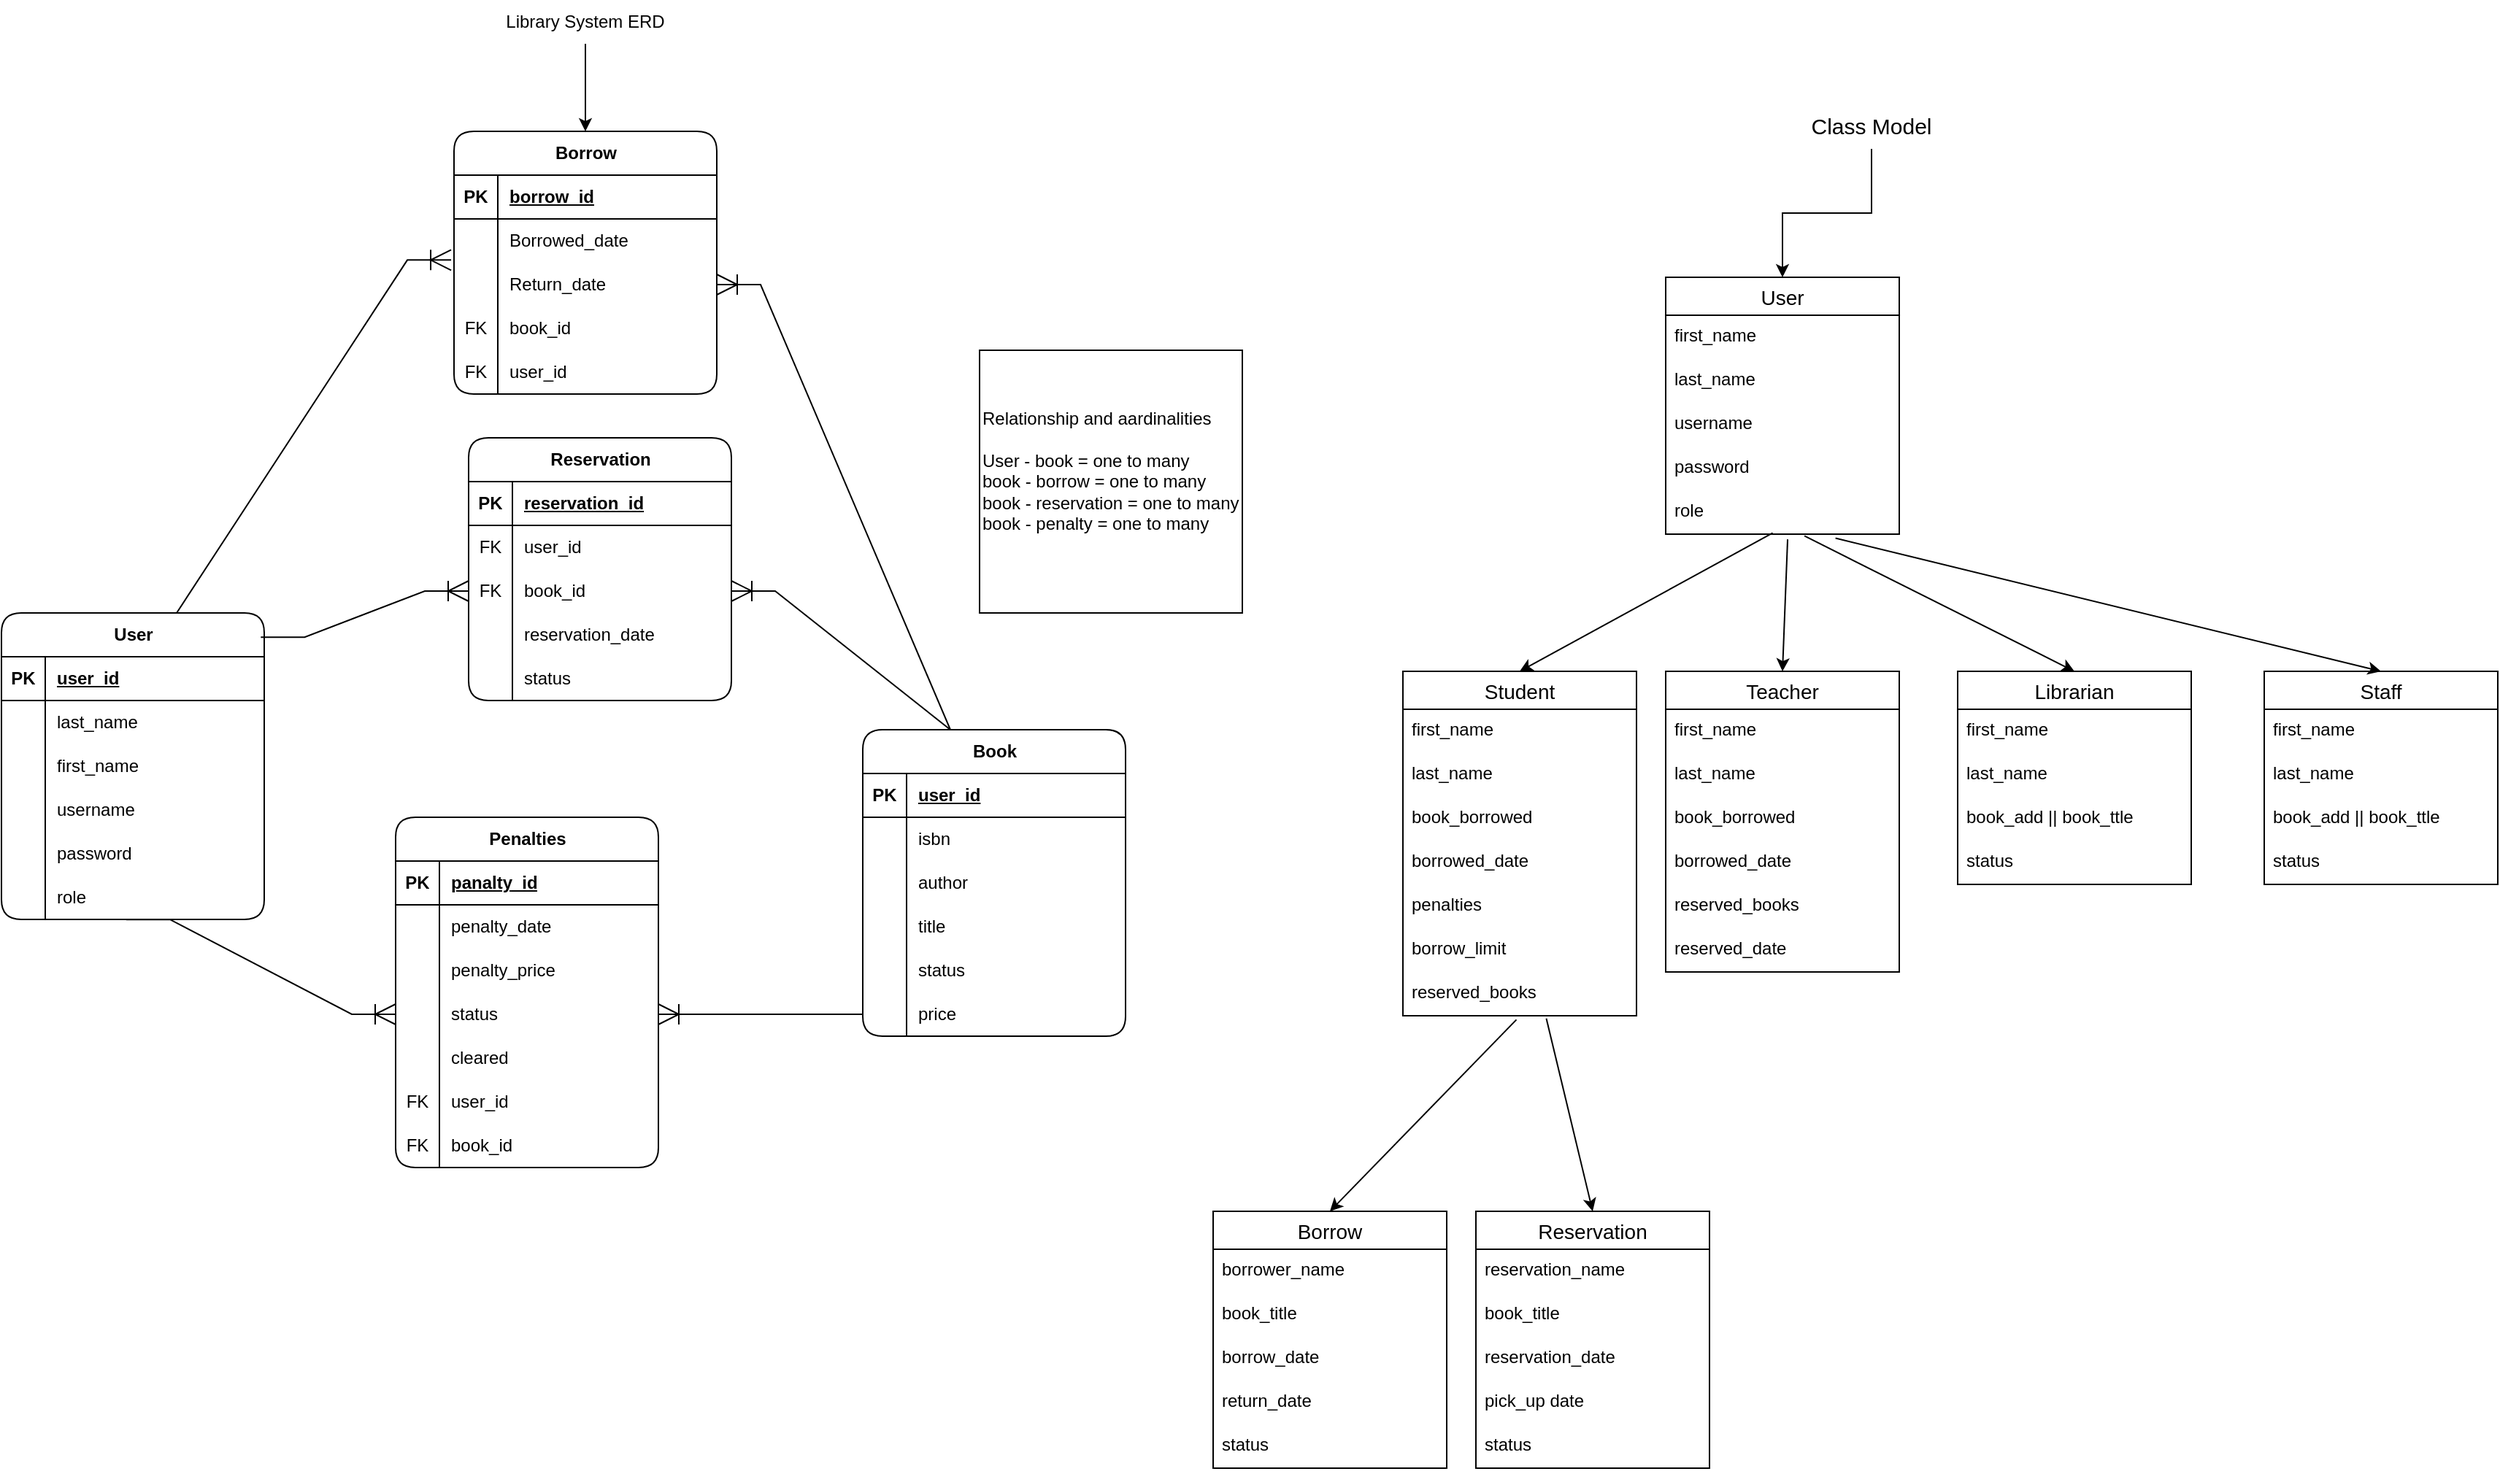 <mxfile version="28.2.5">
  <diagram name="Page-1" id="YEFJ8jXzsolJ7yThRMjk">
    <mxGraphModel dx="970" dy="1629" grid="1" gridSize="10" guides="1" tooltips="1" connect="1" arrows="1" fold="1" page="1" pageScale="1" pageWidth="850" pageHeight="1100" math="0" shadow="0">
      <root>
        <mxCell id="0" />
        <mxCell id="1" parent="0" />
        <mxCell id="268KTgfPmWUFx_RdZjHh-1" value="User" style="shape=table;startSize=30;container=1;collapsible=1;childLayout=tableLayout;fixedRows=1;rowLines=0;fontStyle=1;align=center;resizeLast=1;html=1;rounded=1;" parent="1" vertex="1">
          <mxGeometry x="90" y="80" width="180" height="210" as="geometry" />
        </mxCell>
        <mxCell id="268KTgfPmWUFx_RdZjHh-2" value="" style="shape=tableRow;horizontal=0;startSize=0;swimlaneHead=0;swimlaneBody=0;fillColor=none;collapsible=0;dropTarget=0;points=[[0,0.5],[1,0.5]];portConstraint=eastwest;top=0;left=0;right=0;bottom=1;" parent="268KTgfPmWUFx_RdZjHh-1" vertex="1">
          <mxGeometry y="30" width="180" height="30" as="geometry" />
        </mxCell>
        <mxCell id="268KTgfPmWUFx_RdZjHh-3" value="PK" style="shape=partialRectangle;connectable=0;fillColor=none;top=0;left=0;bottom=0;right=0;fontStyle=1;overflow=hidden;whiteSpace=wrap;html=1;" parent="268KTgfPmWUFx_RdZjHh-2" vertex="1">
          <mxGeometry width="30" height="30" as="geometry">
            <mxRectangle width="30" height="30" as="alternateBounds" />
          </mxGeometry>
        </mxCell>
        <mxCell id="268KTgfPmWUFx_RdZjHh-4" value="user_id" style="shape=partialRectangle;connectable=0;fillColor=none;top=0;left=0;bottom=0;right=0;align=left;spacingLeft=6;fontStyle=5;overflow=hidden;whiteSpace=wrap;html=1;" parent="268KTgfPmWUFx_RdZjHh-2" vertex="1">
          <mxGeometry x="30" width="150" height="30" as="geometry">
            <mxRectangle width="150" height="30" as="alternateBounds" />
          </mxGeometry>
        </mxCell>
        <mxCell id="268KTgfPmWUFx_RdZjHh-5" value="" style="shape=tableRow;horizontal=0;startSize=0;swimlaneHead=0;swimlaneBody=0;fillColor=none;collapsible=0;dropTarget=0;points=[[0,0.5],[1,0.5]];portConstraint=eastwest;top=0;left=0;right=0;bottom=0;" parent="268KTgfPmWUFx_RdZjHh-1" vertex="1">
          <mxGeometry y="60" width="180" height="30" as="geometry" />
        </mxCell>
        <mxCell id="268KTgfPmWUFx_RdZjHh-6" value="" style="shape=partialRectangle;connectable=0;fillColor=none;top=0;left=0;bottom=0;right=0;editable=1;overflow=hidden;whiteSpace=wrap;html=1;" parent="268KTgfPmWUFx_RdZjHh-5" vertex="1">
          <mxGeometry width="30" height="30" as="geometry">
            <mxRectangle width="30" height="30" as="alternateBounds" />
          </mxGeometry>
        </mxCell>
        <mxCell id="268KTgfPmWUFx_RdZjHh-7" value="last_name" style="shape=partialRectangle;connectable=0;fillColor=none;top=0;left=0;bottom=0;right=0;align=left;spacingLeft=6;overflow=hidden;whiteSpace=wrap;html=1;" parent="268KTgfPmWUFx_RdZjHh-5" vertex="1">
          <mxGeometry x="30" width="150" height="30" as="geometry">
            <mxRectangle width="150" height="30" as="alternateBounds" />
          </mxGeometry>
        </mxCell>
        <mxCell id="268KTgfPmWUFx_RdZjHh-8" value="" style="shape=tableRow;horizontal=0;startSize=0;swimlaneHead=0;swimlaneBody=0;fillColor=none;collapsible=0;dropTarget=0;points=[[0,0.5],[1,0.5]];portConstraint=eastwest;top=0;left=0;right=0;bottom=0;" parent="268KTgfPmWUFx_RdZjHh-1" vertex="1">
          <mxGeometry y="90" width="180" height="30" as="geometry" />
        </mxCell>
        <mxCell id="268KTgfPmWUFx_RdZjHh-9" value="" style="shape=partialRectangle;connectable=0;fillColor=none;top=0;left=0;bottom=0;right=0;editable=1;overflow=hidden;whiteSpace=wrap;html=1;" parent="268KTgfPmWUFx_RdZjHh-8" vertex="1">
          <mxGeometry width="30" height="30" as="geometry">
            <mxRectangle width="30" height="30" as="alternateBounds" />
          </mxGeometry>
        </mxCell>
        <mxCell id="268KTgfPmWUFx_RdZjHh-10" value="first_name" style="shape=partialRectangle;connectable=0;fillColor=none;top=0;left=0;bottom=0;right=0;align=left;spacingLeft=6;overflow=hidden;whiteSpace=wrap;html=1;" parent="268KTgfPmWUFx_RdZjHh-8" vertex="1">
          <mxGeometry x="30" width="150" height="30" as="geometry">
            <mxRectangle width="150" height="30" as="alternateBounds" />
          </mxGeometry>
        </mxCell>
        <mxCell id="268KTgfPmWUFx_RdZjHh-11" value="" style="shape=tableRow;horizontal=0;startSize=0;swimlaneHead=0;swimlaneBody=0;fillColor=none;collapsible=0;dropTarget=0;points=[[0,0.5],[1,0.5]];portConstraint=eastwest;top=0;left=0;right=0;bottom=0;" parent="268KTgfPmWUFx_RdZjHh-1" vertex="1">
          <mxGeometry y="120" width="180" height="30" as="geometry" />
        </mxCell>
        <mxCell id="268KTgfPmWUFx_RdZjHh-12" value="" style="shape=partialRectangle;connectable=0;fillColor=none;top=0;left=0;bottom=0;right=0;editable=1;overflow=hidden;whiteSpace=wrap;html=1;" parent="268KTgfPmWUFx_RdZjHh-11" vertex="1">
          <mxGeometry width="30" height="30" as="geometry">
            <mxRectangle width="30" height="30" as="alternateBounds" />
          </mxGeometry>
        </mxCell>
        <mxCell id="268KTgfPmWUFx_RdZjHh-13" value="username" style="shape=partialRectangle;connectable=0;fillColor=none;top=0;left=0;bottom=0;right=0;align=left;spacingLeft=6;overflow=hidden;whiteSpace=wrap;html=1;" parent="268KTgfPmWUFx_RdZjHh-11" vertex="1">
          <mxGeometry x="30" width="150" height="30" as="geometry">
            <mxRectangle width="150" height="30" as="alternateBounds" />
          </mxGeometry>
        </mxCell>
        <mxCell id="268KTgfPmWUFx_RdZjHh-14" style="shape=tableRow;horizontal=0;startSize=0;swimlaneHead=0;swimlaneBody=0;fillColor=none;collapsible=0;dropTarget=0;points=[[0,0.5],[1,0.5]];portConstraint=eastwest;top=0;left=0;right=0;bottom=0;" parent="268KTgfPmWUFx_RdZjHh-1" vertex="1">
          <mxGeometry y="150" width="180" height="30" as="geometry" />
        </mxCell>
        <mxCell id="268KTgfPmWUFx_RdZjHh-15" style="shape=partialRectangle;connectable=0;fillColor=none;top=0;left=0;bottom=0;right=0;editable=1;overflow=hidden;whiteSpace=wrap;html=1;" parent="268KTgfPmWUFx_RdZjHh-14" vertex="1">
          <mxGeometry width="30" height="30" as="geometry">
            <mxRectangle width="30" height="30" as="alternateBounds" />
          </mxGeometry>
        </mxCell>
        <mxCell id="268KTgfPmWUFx_RdZjHh-16" value="password" style="shape=partialRectangle;connectable=0;fillColor=none;top=0;left=0;bottom=0;right=0;align=left;spacingLeft=6;overflow=hidden;whiteSpace=wrap;html=1;" parent="268KTgfPmWUFx_RdZjHh-14" vertex="1">
          <mxGeometry x="30" width="150" height="30" as="geometry">
            <mxRectangle width="150" height="30" as="alternateBounds" />
          </mxGeometry>
        </mxCell>
        <mxCell id="268KTgfPmWUFx_RdZjHh-17" style="shape=tableRow;horizontal=0;startSize=0;swimlaneHead=0;swimlaneBody=0;fillColor=none;collapsible=0;dropTarget=0;points=[[0,0.5],[1,0.5]];portConstraint=eastwest;top=0;left=0;right=0;bottom=0;" parent="268KTgfPmWUFx_RdZjHh-1" vertex="1">
          <mxGeometry y="180" width="180" height="30" as="geometry" />
        </mxCell>
        <mxCell id="268KTgfPmWUFx_RdZjHh-18" style="shape=partialRectangle;connectable=0;fillColor=none;top=0;left=0;bottom=0;right=0;editable=1;overflow=hidden;whiteSpace=wrap;html=1;" parent="268KTgfPmWUFx_RdZjHh-17" vertex="1">
          <mxGeometry width="30" height="30" as="geometry">
            <mxRectangle width="30" height="30" as="alternateBounds" />
          </mxGeometry>
        </mxCell>
        <mxCell id="268KTgfPmWUFx_RdZjHh-19" value="role" style="shape=partialRectangle;connectable=0;fillColor=none;top=0;left=0;bottom=0;right=0;align=left;spacingLeft=6;overflow=hidden;whiteSpace=wrap;html=1;" parent="268KTgfPmWUFx_RdZjHh-17" vertex="1">
          <mxGeometry x="30" width="150" height="30" as="geometry">
            <mxRectangle width="150" height="30" as="alternateBounds" />
          </mxGeometry>
        </mxCell>
        <mxCell id="268KTgfPmWUFx_RdZjHh-20" value="Book" style="shape=table;startSize=30;container=1;collapsible=1;childLayout=tableLayout;fixedRows=1;rowLines=0;fontStyle=1;align=center;resizeLast=1;html=1;rounded=1;" parent="1" vertex="1">
          <mxGeometry x="680" y="160" width="180" height="210" as="geometry" />
        </mxCell>
        <mxCell id="268KTgfPmWUFx_RdZjHh-21" value="" style="shape=tableRow;horizontal=0;startSize=0;swimlaneHead=0;swimlaneBody=0;fillColor=none;collapsible=0;dropTarget=0;points=[[0,0.5],[1,0.5]];portConstraint=eastwest;top=0;left=0;right=0;bottom=1;" parent="268KTgfPmWUFx_RdZjHh-20" vertex="1">
          <mxGeometry y="30" width="180" height="30" as="geometry" />
        </mxCell>
        <mxCell id="268KTgfPmWUFx_RdZjHh-22" value="PK" style="shape=partialRectangle;connectable=0;fillColor=none;top=0;left=0;bottom=0;right=0;fontStyle=1;overflow=hidden;whiteSpace=wrap;html=1;" parent="268KTgfPmWUFx_RdZjHh-21" vertex="1">
          <mxGeometry width="30" height="30" as="geometry">
            <mxRectangle width="30" height="30" as="alternateBounds" />
          </mxGeometry>
        </mxCell>
        <mxCell id="268KTgfPmWUFx_RdZjHh-23" value="user_id" style="shape=partialRectangle;connectable=0;fillColor=none;top=0;left=0;bottom=0;right=0;align=left;spacingLeft=6;fontStyle=5;overflow=hidden;whiteSpace=wrap;html=1;" parent="268KTgfPmWUFx_RdZjHh-21" vertex="1">
          <mxGeometry x="30" width="150" height="30" as="geometry">
            <mxRectangle width="150" height="30" as="alternateBounds" />
          </mxGeometry>
        </mxCell>
        <mxCell id="268KTgfPmWUFx_RdZjHh-24" value="" style="shape=tableRow;horizontal=0;startSize=0;swimlaneHead=0;swimlaneBody=0;fillColor=none;collapsible=0;dropTarget=0;points=[[0,0.5],[1,0.5]];portConstraint=eastwest;top=0;left=0;right=0;bottom=0;" parent="268KTgfPmWUFx_RdZjHh-20" vertex="1">
          <mxGeometry y="60" width="180" height="30" as="geometry" />
        </mxCell>
        <mxCell id="268KTgfPmWUFx_RdZjHh-25" value="" style="shape=partialRectangle;connectable=0;fillColor=none;top=0;left=0;bottom=0;right=0;editable=1;overflow=hidden;whiteSpace=wrap;html=1;" parent="268KTgfPmWUFx_RdZjHh-24" vertex="1">
          <mxGeometry width="30" height="30" as="geometry">
            <mxRectangle width="30" height="30" as="alternateBounds" />
          </mxGeometry>
        </mxCell>
        <mxCell id="268KTgfPmWUFx_RdZjHh-26" value="isbn" style="shape=partialRectangle;connectable=0;fillColor=none;top=0;left=0;bottom=0;right=0;align=left;spacingLeft=6;overflow=hidden;whiteSpace=wrap;html=1;" parent="268KTgfPmWUFx_RdZjHh-24" vertex="1">
          <mxGeometry x="30" width="150" height="30" as="geometry">
            <mxRectangle width="150" height="30" as="alternateBounds" />
          </mxGeometry>
        </mxCell>
        <mxCell id="268KTgfPmWUFx_RdZjHh-27" value="" style="shape=tableRow;horizontal=0;startSize=0;swimlaneHead=0;swimlaneBody=0;fillColor=none;collapsible=0;dropTarget=0;points=[[0,0.5],[1,0.5]];portConstraint=eastwest;top=0;left=0;right=0;bottom=0;" parent="268KTgfPmWUFx_RdZjHh-20" vertex="1">
          <mxGeometry y="90" width="180" height="30" as="geometry" />
        </mxCell>
        <mxCell id="268KTgfPmWUFx_RdZjHh-28" value="" style="shape=partialRectangle;connectable=0;fillColor=none;top=0;left=0;bottom=0;right=0;editable=1;overflow=hidden;whiteSpace=wrap;html=1;" parent="268KTgfPmWUFx_RdZjHh-27" vertex="1">
          <mxGeometry width="30" height="30" as="geometry">
            <mxRectangle width="30" height="30" as="alternateBounds" />
          </mxGeometry>
        </mxCell>
        <mxCell id="268KTgfPmWUFx_RdZjHh-29" value="author" style="shape=partialRectangle;connectable=0;fillColor=none;top=0;left=0;bottom=0;right=0;align=left;spacingLeft=6;overflow=hidden;whiteSpace=wrap;html=1;" parent="268KTgfPmWUFx_RdZjHh-27" vertex="1">
          <mxGeometry x="30" width="150" height="30" as="geometry">
            <mxRectangle width="150" height="30" as="alternateBounds" />
          </mxGeometry>
        </mxCell>
        <mxCell id="268KTgfPmWUFx_RdZjHh-30" value="" style="shape=tableRow;horizontal=0;startSize=0;swimlaneHead=0;swimlaneBody=0;fillColor=none;collapsible=0;dropTarget=0;points=[[0,0.5],[1,0.5]];portConstraint=eastwest;top=0;left=0;right=0;bottom=0;" parent="268KTgfPmWUFx_RdZjHh-20" vertex="1">
          <mxGeometry y="120" width="180" height="30" as="geometry" />
        </mxCell>
        <mxCell id="268KTgfPmWUFx_RdZjHh-31" value="" style="shape=partialRectangle;connectable=0;fillColor=none;top=0;left=0;bottom=0;right=0;editable=1;overflow=hidden;whiteSpace=wrap;html=1;" parent="268KTgfPmWUFx_RdZjHh-30" vertex="1">
          <mxGeometry width="30" height="30" as="geometry">
            <mxRectangle width="30" height="30" as="alternateBounds" />
          </mxGeometry>
        </mxCell>
        <mxCell id="268KTgfPmWUFx_RdZjHh-32" value="title" style="shape=partialRectangle;connectable=0;fillColor=none;top=0;left=0;bottom=0;right=0;align=left;spacingLeft=6;overflow=hidden;whiteSpace=wrap;html=1;" parent="268KTgfPmWUFx_RdZjHh-30" vertex="1">
          <mxGeometry x="30" width="150" height="30" as="geometry">
            <mxRectangle width="150" height="30" as="alternateBounds" />
          </mxGeometry>
        </mxCell>
        <mxCell id="268KTgfPmWUFx_RdZjHh-33" style="shape=tableRow;horizontal=0;startSize=0;swimlaneHead=0;swimlaneBody=0;fillColor=none;collapsible=0;dropTarget=0;points=[[0,0.5],[1,0.5]];portConstraint=eastwest;top=0;left=0;right=0;bottom=0;" parent="268KTgfPmWUFx_RdZjHh-20" vertex="1">
          <mxGeometry y="150" width="180" height="30" as="geometry" />
        </mxCell>
        <mxCell id="268KTgfPmWUFx_RdZjHh-34" style="shape=partialRectangle;connectable=0;fillColor=none;top=0;left=0;bottom=0;right=0;editable=1;overflow=hidden;whiteSpace=wrap;html=1;" parent="268KTgfPmWUFx_RdZjHh-33" vertex="1">
          <mxGeometry width="30" height="30" as="geometry">
            <mxRectangle width="30" height="30" as="alternateBounds" />
          </mxGeometry>
        </mxCell>
        <mxCell id="268KTgfPmWUFx_RdZjHh-35" value="status" style="shape=partialRectangle;connectable=0;fillColor=none;top=0;left=0;bottom=0;right=0;align=left;spacingLeft=6;overflow=hidden;whiteSpace=wrap;html=1;" parent="268KTgfPmWUFx_RdZjHh-33" vertex="1">
          <mxGeometry x="30" width="150" height="30" as="geometry">
            <mxRectangle width="150" height="30" as="alternateBounds" />
          </mxGeometry>
        </mxCell>
        <mxCell id="268KTgfPmWUFx_RdZjHh-36" style="shape=tableRow;horizontal=0;startSize=0;swimlaneHead=0;swimlaneBody=0;fillColor=none;collapsible=0;dropTarget=0;points=[[0,0.5],[1,0.5]];portConstraint=eastwest;top=0;left=0;right=0;bottom=0;" parent="268KTgfPmWUFx_RdZjHh-20" vertex="1">
          <mxGeometry y="180" width="180" height="30" as="geometry" />
        </mxCell>
        <mxCell id="268KTgfPmWUFx_RdZjHh-37" style="shape=partialRectangle;connectable=0;fillColor=none;top=0;left=0;bottom=0;right=0;editable=1;overflow=hidden;whiteSpace=wrap;html=1;" parent="268KTgfPmWUFx_RdZjHh-36" vertex="1">
          <mxGeometry width="30" height="30" as="geometry">
            <mxRectangle width="30" height="30" as="alternateBounds" />
          </mxGeometry>
        </mxCell>
        <mxCell id="268KTgfPmWUFx_RdZjHh-38" value="price" style="shape=partialRectangle;connectable=0;fillColor=none;top=0;left=0;bottom=0;right=0;align=left;spacingLeft=6;overflow=hidden;whiteSpace=wrap;html=1;" parent="268KTgfPmWUFx_RdZjHh-36" vertex="1">
          <mxGeometry x="30" width="150" height="30" as="geometry">
            <mxRectangle width="150" height="30" as="alternateBounds" />
          </mxGeometry>
        </mxCell>
        <mxCell id="crr3wmo3wSMpuPmv0KFF-1" value="Borrow" style="shape=table;startSize=30;container=1;collapsible=1;childLayout=tableLayout;fixedRows=1;rowLines=0;fontStyle=1;align=center;resizeLast=1;html=1;rounded=1;" parent="1" vertex="1">
          <mxGeometry x="400" y="-250" width="180" height="180" as="geometry" />
        </mxCell>
        <mxCell id="crr3wmo3wSMpuPmv0KFF-2" value="" style="shape=tableRow;horizontal=0;startSize=0;swimlaneHead=0;swimlaneBody=0;fillColor=none;collapsible=0;dropTarget=0;points=[[0,0.5],[1,0.5]];portConstraint=eastwest;top=0;left=0;right=0;bottom=1;" parent="crr3wmo3wSMpuPmv0KFF-1" vertex="1">
          <mxGeometry y="30" width="180" height="30" as="geometry" />
        </mxCell>
        <mxCell id="crr3wmo3wSMpuPmv0KFF-3" value="PK" style="shape=partialRectangle;connectable=0;fillColor=none;top=0;left=0;bottom=0;right=0;fontStyle=1;overflow=hidden;whiteSpace=wrap;html=1;" parent="crr3wmo3wSMpuPmv0KFF-2" vertex="1">
          <mxGeometry width="30" height="30" as="geometry">
            <mxRectangle width="30" height="30" as="alternateBounds" />
          </mxGeometry>
        </mxCell>
        <mxCell id="crr3wmo3wSMpuPmv0KFF-4" value="borrow_id" style="shape=partialRectangle;connectable=0;fillColor=none;top=0;left=0;bottom=0;right=0;align=left;spacingLeft=6;fontStyle=5;overflow=hidden;whiteSpace=wrap;html=1;" parent="crr3wmo3wSMpuPmv0KFF-2" vertex="1">
          <mxGeometry x="30" width="150" height="30" as="geometry">
            <mxRectangle width="150" height="30" as="alternateBounds" />
          </mxGeometry>
        </mxCell>
        <mxCell id="crr3wmo3wSMpuPmv0KFF-40" style="shape=tableRow;horizontal=0;startSize=0;swimlaneHead=0;swimlaneBody=0;fillColor=none;collapsible=0;dropTarget=0;points=[[0,0.5],[1,0.5]];portConstraint=eastwest;top=0;left=0;right=0;bottom=0;" parent="crr3wmo3wSMpuPmv0KFF-1" vertex="1">
          <mxGeometry y="60" width="180" height="30" as="geometry" />
        </mxCell>
        <mxCell id="crr3wmo3wSMpuPmv0KFF-41" style="shape=partialRectangle;connectable=0;fillColor=none;top=0;left=0;bottom=0;right=0;editable=1;overflow=hidden;whiteSpace=wrap;html=1;" parent="crr3wmo3wSMpuPmv0KFF-40" vertex="1">
          <mxGeometry width="30" height="30" as="geometry">
            <mxRectangle width="30" height="30" as="alternateBounds" />
          </mxGeometry>
        </mxCell>
        <mxCell id="crr3wmo3wSMpuPmv0KFF-42" value="Borrowed_date" style="shape=partialRectangle;connectable=0;fillColor=none;top=0;left=0;bottom=0;right=0;align=left;spacingLeft=6;overflow=hidden;whiteSpace=wrap;html=1;" parent="crr3wmo3wSMpuPmv0KFF-40" vertex="1">
          <mxGeometry x="30" width="150" height="30" as="geometry">
            <mxRectangle width="150" height="30" as="alternateBounds" />
          </mxGeometry>
        </mxCell>
        <mxCell id="crr3wmo3wSMpuPmv0KFF-43" style="shape=tableRow;horizontal=0;startSize=0;swimlaneHead=0;swimlaneBody=0;fillColor=none;collapsible=0;dropTarget=0;points=[[0,0.5],[1,0.5]];portConstraint=eastwest;top=0;left=0;right=0;bottom=0;" parent="crr3wmo3wSMpuPmv0KFF-1" vertex="1">
          <mxGeometry y="90" width="180" height="30" as="geometry" />
        </mxCell>
        <mxCell id="crr3wmo3wSMpuPmv0KFF-44" style="shape=partialRectangle;connectable=0;fillColor=none;top=0;left=0;bottom=0;right=0;editable=1;overflow=hidden;whiteSpace=wrap;html=1;" parent="crr3wmo3wSMpuPmv0KFF-43" vertex="1">
          <mxGeometry width="30" height="30" as="geometry">
            <mxRectangle width="30" height="30" as="alternateBounds" />
          </mxGeometry>
        </mxCell>
        <mxCell id="crr3wmo3wSMpuPmv0KFF-45" value="Return_date" style="shape=partialRectangle;connectable=0;fillColor=none;top=0;left=0;bottom=0;right=0;align=left;spacingLeft=6;overflow=hidden;whiteSpace=wrap;html=1;" parent="crr3wmo3wSMpuPmv0KFF-43" vertex="1">
          <mxGeometry x="30" width="150" height="30" as="geometry">
            <mxRectangle width="150" height="30" as="alternateBounds" />
          </mxGeometry>
        </mxCell>
        <mxCell id="crr3wmo3wSMpuPmv0KFF-46" style="shape=tableRow;horizontal=0;startSize=0;swimlaneHead=0;swimlaneBody=0;fillColor=none;collapsible=0;dropTarget=0;points=[[0,0.5],[1,0.5]];portConstraint=eastwest;top=0;left=0;right=0;bottom=0;" parent="crr3wmo3wSMpuPmv0KFF-1" vertex="1">
          <mxGeometry y="120" width="180" height="30" as="geometry" />
        </mxCell>
        <mxCell id="crr3wmo3wSMpuPmv0KFF-47" value="FK" style="shape=partialRectangle;connectable=0;fillColor=none;top=0;left=0;bottom=0;right=0;editable=1;overflow=hidden;whiteSpace=wrap;html=1;" parent="crr3wmo3wSMpuPmv0KFF-46" vertex="1">
          <mxGeometry width="30" height="30" as="geometry">
            <mxRectangle width="30" height="30" as="alternateBounds" />
          </mxGeometry>
        </mxCell>
        <mxCell id="crr3wmo3wSMpuPmv0KFF-48" value="book_id" style="shape=partialRectangle;connectable=0;fillColor=none;top=0;left=0;bottom=0;right=0;align=left;spacingLeft=6;overflow=hidden;whiteSpace=wrap;html=1;" parent="crr3wmo3wSMpuPmv0KFF-46" vertex="1">
          <mxGeometry x="30" width="150" height="30" as="geometry">
            <mxRectangle width="150" height="30" as="alternateBounds" />
          </mxGeometry>
        </mxCell>
        <mxCell id="crr3wmo3wSMpuPmv0KFF-49" style="shape=tableRow;horizontal=0;startSize=0;swimlaneHead=0;swimlaneBody=0;fillColor=none;collapsible=0;dropTarget=0;points=[[0,0.5],[1,0.5]];portConstraint=eastwest;top=0;left=0;right=0;bottom=0;" parent="crr3wmo3wSMpuPmv0KFF-1" vertex="1">
          <mxGeometry y="150" width="180" height="30" as="geometry" />
        </mxCell>
        <mxCell id="crr3wmo3wSMpuPmv0KFF-50" value="FK" style="shape=partialRectangle;connectable=0;fillColor=none;top=0;left=0;bottom=0;right=0;editable=1;overflow=hidden;whiteSpace=wrap;html=1;" parent="crr3wmo3wSMpuPmv0KFF-49" vertex="1">
          <mxGeometry width="30" height="30" as="geometry">
            <mxRectangle width="30" height="30" as="alternateBounds" />
          </mxGeometry>
        </mxCell>
        <mxCell id="crr3wmo3wSMpuPmv0KFF-51" value="user_id" style="shape=partialRectangle;connectable=0;fillColor=none;top=0;left=0;bottom=0;right=0;align=left;spacingLeft=6;overflow=hidden;whiteSpace=wrap;html=1;" parent="crr3wmo3wSMpuPmv0KFF-49" vertex="1">
          <mxGeometry x="30" width="150" height="30" as="geometry">
            <mxRectangle width="150" height="30" as="alternateBounds" />
          </mxGeometry>
        </mxCell>
        <mxCell id="crr3wmo3wSMpuPmv0KFF-14" value="Reservation" style="shape=table;startSize=30;container=1;collapsible=1;childLayout=tableLayout;fixedRows=1;rowLines=0;fontStyle=1;align=center;resizeLast=1;html=1;rounded=1;shadow=0;swimlaneLine=1;" parent="1" vertex="1">
          <mxGeometry x="410" y="-40" width="180" height="180" as="geometry" />
        </mxCell>
        <mxCell id="crr3wmo3wSMpuPmv0KFF-15" value="" style="shape=tableRow;horizontal=0;startSize=0;swimlaneHead=0;swimlaneBody=0;fillColor=none;collapsible=0;dropTarget=0;points=[[0,0.5],[1,0.5]];portConstraint=eastwest;top=0;left=0;right=0;bottom=1;" parent="crr3wmo3wSMpuPmv0KFF-14" vertex="1">
          <mxGeometry y="30" width="180" height="30" as="geometry" />
        </mxCell>
        <mxCell id="crr3wmo3wSMpuPmv0KFF-16" value="PK" style="shape=partialRectangle;connectable=0;fillColor=none;top=0;left=0;bottom=0;right=0;fontStyle=1;overflow=hidden;whiteSpace=wrap;html=1;" parent="crr3wmo3wSMpuPmv0KFF-15" vertex="1">
          <mxGeometry width="30" height="30" as="geometry">
            <mxRectangle width="30" height="30" as="alternateBounds" />
          </mxGeometry>
        </mxCell>
        <mxCell id="crr3wmo3wSMpuPmv0KFF-17" value="reservation_id" style="shape=partialRectangle;connectable=0;fillColor=none;top=0;left=0;bottom=0;right=0;align=left;spacingLeft=6;fontStyle=5;overflow=hidden;whiteSpace=wrap;html=1;" parent="crr3wmo3wSMpuPmv0KFF-15" vertex="1">
          <mxGeometry x="30" width="150" height="30" as="geometry">
            <mxRectangle width="150" height="30" as="alternateBounds" />
          </mxGeometry>
        </mxCell>
        <mxCell id="crr3wmo3wSMpuPmv0KFF-18" value="" style="shape=tableRow;horizontal=0;startSize=0;swimlaneHead=0;swimlaneBody=0;fillColor=none;collapsible=0;dropTarget=0;points=[[0,0.5],[1,0.5]];portConstraint=eastwest;top=0;left=0;right=0;bottom=0;" parent="crr3wmo3wSMpuPmv0KFF-14" vertex="1">
          <mxGeometry y="60" width="180" height="30" as="geometry" />
        </mxCell>
        <mxCell id="crr3wmo3wSMpuPmv0KFF-19" value="FK" style="shape=partialRectangle;connectable=0;fillColor=none;top=0;left=0;bottom=0;right=0;editable=1;overflow=hidden;whiteSpace=wrap;html=1;" parent="crr3wmo3wSMpuPmv0KFF-18" vertex="1">
          <mxGeometry width="30" height="30" as="geometry">
            <mxRectangle width="30" height="30" as="alternateBounds" />
          </mxGeometry>
        </mxCell>
        <mxCell id="crr3wmo3wSMpuPmv0KFF-20" value="user_id" style="shape=partialRectangle;connectable=0;fillColor=none;top=0;left=0;bottom=0;right=0;align=left;spacingLeft=6;overflow=hidden;whiteSpace=wrap;html=1;" parent="crr3wmo3wSMpuPmv0KFF-18" vertex="1">
          <mxGeometry x="30" width="150" height="30" as="geometry">
            <mxRectangle width="150" height="30" as="alternateBounds" />
          </mxGeometry>
        </mxCell>
        <mxCell id="crr3wmo3wSMpuPmv0KFF-21" value="" style="shape=tableRow;horizontal=0;startSize=0;swimlaneHead=0;swimlaneBody=0;fillColor=none;collapsible=0;dropTarget=0;points=[[0,0.5],[1,0.5]];portConstraint=eastwest;top=0;left=0;right=0;bottom=0;" parent="crr3wmo3wSMpuPmv0KFF-14" vertex="1">
          <mxGeometry y="90" width="180" height="30" as="geometry" />
        </mxCell>
        <mxCell id="crr3wmo3wSMpuPmv0KFF-22" value="FK" style="shape=partialRectangle;connectable=0;fillColor=none;top=0;left=0;bottom=0;right=0;editable=1;overflow=hidden;whiteSpace=wrap;html=1;" parent="crr3wmo3wSMpuPmv0KFF-21" vertex="1">
          <mxGeometry width="30" height="30" as="geometry">
            <mxRectangle width="30" height="30" as="alternateBounds" />
          </mxGeometry>
        </mxCell>
        <mxCell id="crr3wmo3wSMpuPmv0KFF-23" value="book_id" style="shape=partialRectangle;connectable=0;fillColor=none;top=0;left=0;bottom=0;right=0;align=left;spacingLeft=6;overflow=hidden;whiteSpace=wrap;html=1;" parent="crr3wmo3wSMpuPmv0KFF-21" vertex="1">
          <mxGeometry x="30" width="150" height="30" as="geometry">
            <mxRectangle width="150" height="30" as="alternateBounds" />
          </mxGeometry>
        </mxCell>
        <mxCell id="crr3wmo3wSMpuPmv0KFF-24" value="" style="shape=tableRow;horizontal=0;startSize=0;swimlaneHead=0;swimlaneBody=0;fillColor=none;collapsible=0;dropTarget=0;points=[[0,0.5],[1,0.5]];portConstraint=eastwest;top=0;left=0;right=0;bottom=0;" parent="crr3wmo3wSMpuPmv0KFF-14" vertex="1">
          <mxGeometry y="120" width="180" height="30" as="geometry" />
        </mxCell>
        <mxCell id="crr3wmo3wSMpuPmv0KFF-25" value="" style="shape=partialRectangle;connectable=0;fillColor=none;top=0;left=0;bottom=0;right=0;editable=1;overflow=hidden;whiteSpace=wrap;html=1;" parent="crr3wmo3wSMpuPmv0KFF-24" vertex="1">
          <mxGeometry width="30" height="30" as="geometry">
            <mxRectangle width="30" height="30" as="alternateBounds" />
          </mxGeometry>
        </mxCell>
        <mxCell id="crr3wmo3wSMpuPmv0KFF-26" value="reservation_date" style="shape=partialRectangle;connectable=0;fillColor=none;top=0;left=0;bottom=0;right=0;align=left;spacingLeft=6;overflow=hidden;whiteSpace=wrap;html=1;" parent="crr3wmo3wSMpuPmv0KFF-24" vertex="1">
          <mxGeometry x="30" width="150" height="30" as="geometry">
            <mxRectangle width="150" height="30" as="alternateBounds" />
          </mxGeometry>
        </mxCell>
        <mxCell id="crr3wmo3wSMpuPmv0KFF-54" style="shape=tableRow;horizontal=0;startSize=0;swimlaneHead=0;swimlaneBody=0;fillColor=none;collapsible=0;dropTarget=0;points=[[0,0.5],[1,0.5]];portConstraint=eastwest;top=0;left=0;right=0;bottom=0;" parent="crr3wmo3wSMpuPmv0KFF-14" vertex="1">
          <mxGeometry y="150" width="180" height="30" as="geometry" />
        </mxCell>
        <mxCell id="crr3wmo3wSMpuPmv0KFF-55" style="shape=partialRectangle;connectable=0;fillColor=none;top=0;left=0;bottom=0;right=0;editable=1;overflow=hidden;whiteSpace=wrap;html=1;" parent="crr3wmo3wSMpuPmv0KFF-54" vertex="1">
          <mxGeometry width="30" height="30" as="geometry">
            <mxRectangle width="30" height="30" as="alternateBounds" />
          </mxGeometry>
        </mxCell>
        <mxCell id="crr3wmo3wSMpuPmv0KFF-56" value="status" style="shape=partialRectangle;connectable=0;fillColor=none;top=0;left=0;bottom=0;right=0;align=left;spacingLeft=6;overflow=hidden;whiteSpace=wrap;html=1;" parent="crr3wmo3wSMpuPmv0KFF-54" vertex="1">
          <mxGeometry x="30" width="150" height="30" as="geometry">
            <mxRectangle width="150" height="30" as="alternateBounds" />
          </mxGeometry>
        </mxCell>
        <mxCell id="crr3wmo3wSMpuPmv0KFF-27" value="Penalties" style="shape=table;startSize=30;container=1;collapsible=1;childLayout=tableLayout;fixedRows=1;rowLines=0;fontStyle=1;align=center;resizeLast=1;html=1;rounded=1;" parent="1" vertex="1">
          <mxGeometry x="360" y="220" width="180" height="240" as="geometry" />
        </mxCell>
        <mxCell id="crr3wmo3wSMpuPmv0KFF-28" value="" style="shape=tableRow;horizontal=0;startSize=0;swimlaneHead=0;swimlaneBody=0;fillColor=none;collapsible=0;dropTarget=0;points=[[0,0.5],[1,0.5]];portConstraint=eastwest;top=0;left=0;right=0;bottom=1;" parent="crr3wmo3wSMpuPmv0KFF-27" vertex="1">
          <mxGeometry y="30" width="180" height="30" as="geometry" />
        </mxCell>
        <mxCell id="crr3wmo3wSMpuPmv0KFF-29" value="PK" style="shape=partialRectangle;connectable=0;fillColor=none;top=0;left=0;bottom=0;right=0;fontStyle=1;overflow=hidden;whiteSpace=wrap;html=1;" parent="crr3wmo3wSMpuPmv0KFF-28" vertex="1">
          <mxGeometry width="30" height="30" as="geometry">
            <mxRectangle width="30" height="30" as="alternateBounds" />
          </mxGeometry>
        </mxCell>
        <mxCell id="crr3wmo3wSMpuPmv0KFF-30" value="panalty_id" style="shape=partialRectangle;connectable=0;fillColor=none;top=0;left=0;bottom=0;right=0;align=left;spacingLeft=6;fontStyle=5;overflow=hidden;whiteSpace=wrap;html=1;" parent="crr3wmo3wSMpuPmv0KFF-28" vertex="1">
          <mxGeometry x="30" width="150" height="30" as="geometry">
            <mxRectangle width="150" height="30" as="alternateBounds" />
          </mxGeometry>
        </mxCell>
        <mxCell id="crr3wmo3wSMpuPmv0KFF-31" value="" style="shape=tableRow;horizontal=0;startSize=0;swimlaneHead=0;swimlaneBody=0;fillColor=none;collapsible=0;dropTarget=0;points=[[0,0.5],[1,0.5]];portConstraint=eastwest;top=0;left=0;right=0;bottom=0;" parent="crr3wmo3wSMpuPmv0KFF-27" vertex="1">
          <mxGeometry y="60" width="180" height="30" as="geometry" />
        </mxCell>
        <mxCell id="crr3wmo3wSMpuPmv0KFF-32" value="" style="shape=partialRectangle;connectable=0;fillColor=none;top=0;left=0;bottom=0;right=0;editable=1;overflow=hidden;whiteSpace=wrap;html=1;" parent="crr3wmo3wSMpuPmv0KFF-31" vertex="1">
          <mxGeometry width="30" height="30" as="geometry">
            <mxRectangle width="30" height="30" as="alternateBounds" />
          </mxGeometry>
        </mxCell>
        <mxCell id="crr3wmo3wSMpuPmv0KFF-33" value="penalty_date" style="shape=partialRectangle;connectable=0;fillColor=none;top=0;left=0;bottom=0;right=0;align=left;spacingLeft=6;overflow=hidden;whiteSpace=wrap;html=1;" parent="crr3wmo3wSMpuPmv0KFF-31" vertex="1">
          <mxGeometry x="30" width="150" height="30" as="geometry">
            <mxRectangle width="150" height="30" as="alternateBounds" />
          </mxGeometry>
        </mxCell>
        <mxCell id="crr3wmo3wSMpuPmv0KFF-34" value="" style="shape=tableRow;horizontal=0;startSize=0;swimlaneHead=0;swimlaneBody=0;fillColor=none;collapsible=0;dropTarget=0;points=[[0,0.5],[1,0.5]];portConstraint=eastwest;top=0;left=0;right=0;bottom=0;" parent="crr3wmo3wSMpuPmv0KFF-27" vertex="1">
          <mxGeometry y="90" width="180" height="30" as="geometry" />
        </mxCell>
        <mxCell id="crr3wmo3wSMpuPmv0KFF-35" value="" style="shape=partialRectangle;connectable=0;fillColor=none;top=0;left=0;bottom=0;right=0;editable=1;overflow=hidden;whiteSpace=wrap;html=1;" parent="crr3wmo3wSMpuPmv0KFF-34" vertex="1">
          <mxGeometry width="30" height="30" as="geometry">
            <mxRectangle width="30" height="30" as="alternateBounds" />
          </mxGeometry>
        </mxCell>
        <mxCell id="crr3wmo3wSMpuPmv0KFF-36" value="penalty_price" style="shape=partialRectangle;connectable=0;fillColor=none;top=0;left=0;bottom=0;right=0;align=left;spacingLeft=6;overflow=hidden;whiteSpace=wrap;html=1;" parent="crr3wmo3wSMpuPmv0KFF-34" vertex="1">
          <mxGeometry x="30" width="150" height="30" as="geometry">
            <mxRectangle width="150" height="30" as="alternateBounds" />
          </mxGeometry>
        </mxCell>
        <mxCell id="crr3wmo3wSMpuPmv0KFF-37" value="" style="shape=tableRow;horizontal=0;startSize=0;swimlaneHead=0;swimlaneBody=0;fillColor=none;collapsible=0;dropTarget=0;points=[[0,0.5],[1,0.5]];portConstraint=eastwest;top=0;left=0;right=0;bottom=0;" parent="crr3wmo3wSMpuPmv0KFF-27" vertex="1">
          <mxGeometry y="120" width="180" height="30" as="geometry" />
        </mxCell>
        <mxCell id="crr3wmo3wSMpuPmv0KFF-38" value="" style="shape=partialRectangle;connectable=0;fillColor=none;top=0;left=0;bottom=0;right=0;editable=1;overflow=hidden;whiteSpace=wrap;html=1;" parent="crr3wmo3wSMpuPmv0KFF-37" vertex="1">
          <mxGeometry width="30" height="30" as="geometry">
            <mxRectangle width="30" height="30" as="alternateBounds" />
          </mxGeometry>
        </mxCell>
        <mxCell id="crr3wmo3wSMpuPmv0KFF-39" value="status" style="shape=partialRectangle;connectable=0;fillColor=none;top=0;left=0;bottom=0;right=0;align=left;spacingLeft=6;overflow=hidden;whiteSpace=wrap;html=1;" parent="crr3wmo3wSMpuPmv0KFF-37" vertex="1">
          <mxGeometry x="30" width="150" height="30" as="geometry">
            <mxRectangle width="150" height="30" as="alternateBounds" />
          </mxGeometry>
        </mxCell>
        <mxCell id="crr3wmo3wSMpuPmv0KFF-57" style="shape=tableRow;horizontal=0;startSize=0;swimlaneHead=0;swimlaneBody=0;fillColor=none;collapsible=0;dropTarget=0;points=[[0,0.5],[1,0.5]];portConstraint=eastwest;top=0;left=0;right=0;bottom=0;" parent="crr3wmo3wSMpuPmv0KFF-27" vertex="1">
          <mxGeometry y="150" width="180" height="30" as="geometry" />
        </mxCell>
        <mxCell id="crr3wmo3wSMpuPmv0KFF-58" style="shape=partialRectangle;connectable=0;fillColor=none;top=0;left=0;bottom=0;right=0;editable=1;overflow=hidden;whiteSpace=wrap;html=1;" parent="crr3wmo3wSMpuPmv0KFF-57" vertex="1">
          <mxGeometry width="30" height="30" as="geometry">
            <mxRectangle width="30" height="30" as="alternateBounds" />
          </mxGeometry>
        </mxCell>
        <mxCell id="crr3wmo3wSMpuPmv0KFF-59" value="cleared" style="shape=partialRectangle;connectable=0;fillColor=none;top=0;left=0;bottom=0;right=0;align=left;spacingLeft=6;overflow=hidden;whiteSpace=wrap;html=1;" parent="crr3wmo3wSMpuPmv0KFF-57" vertex="1">
          <mxGeometry x="30" width="150" height="30" as="geometry">
            <mxRectangle width="150" height="30" as="alternateBounds" />
          </mxGeometry>
        </mxCell>
        <mxCell id="crr3wmo3wSMpuPmv0KFF-60" style="shape=tableRow;horizontal=0;startSize=0;swimlaneHead=0;swimlaneBody=0;fillColor=none;collapsible=0;dropTarget=0;points=[[0,0.5],[1,0.5]];portConstraint=eastwest;top=0;left=0;right=0;bottom=0;" parent="crr3wmo3wSMpuPmv0KFF-27" vertex="1">
          <mxGeometry y="180" width="180" height="30" as="geometry" />
        </mxCell>
        <mxCell id="crr3wmo3wSMpuPmv0KFF-61" value="FK" style="shape=partialRectangle;connectable=0;fillColor=none;top=0;left=0;bottom=0;right=0;editable=1;overflow=hidden;whiteSpace=wrap;html=1;" parent="crr3wmo3wSMpuPmv0KFF-60" vertex="1">
          <mxGeometry width="30" height="30" as="geometry">
            <mxRectangle width="30" height="30" as="alternateBounds" />
          </mxGeometry>
        </mxCell>
        <mxCell id="crr3wmo3wSMpuPmv0KFF-62" value="user_id" style="shape=partialRectangle;connectable=0;fillColor=none;top=0;left=0;bottom=0;right=0;align=left;spacingLeft=6;overflow=hidden;whiteSpace=wrap;html=1;" parent="crr3wmo3wSMpuPmv0KFF-60" vertex="1">
          <mxGeometry x="30" width="150" height="30" as="geometry">
            <mxRectangle width="150" height="30" as="alternateBounds" />
          </mxGeometry>
        </mxCell>
        <mxCell id="crr3wmo3wSMpuPmv0KFF-63" style="shape=tableRow;horizontal=0;startSize=0;swimlaneHead=0;swimlaneBody=0;fillColor=none;collapsible=0;dropTarget=0;points=[[0,0.5],[1,0.5]];portConstraint=eastwest;top=0;left=0;right=0;bottom=0;" parent="crr3wmo3wSMpuPmv0KFF-27" vertex="1">
          <mxGeometry y="210" width="180" height="30" as="geometry" />
        </mxCell>
        <mxCell id="crr3wmo3wSMpuPmv0KFF-64" value="FK" style="shape=partialRectangle;connectable=0;fillColor=none;top=0;left=0;bottom=0;right=0;editable=1;overflow=hidden;whiteSpace=wrap;html=1;" parent="crr3wmo3wSMpuPmv0KFF-63" vertex="1">
          <mxGeometry width="30" height="30" as="geometry">
            <mxRectangle width="30" height="30" as="alternateBounds" />
          </mxGeometry>
        </mxCell>
        <mxCell id="crr3wmo3wSMpuPmv0KFF-65" value="book_id" style="shape=partialRectangle;connectable=0;fillColor=none;top=0;left=0;bottom=0;right=0;align=left;spacingLeft=6;overflow=hidden;whiteSpace=wrap;html=1;" parent="crr3wmo3wSMpuPmv0KFF-63" vertex="1">
          <mxGeometry x="30" width="150" height="30" as="geometry">
            <mxRectangle width="150" height="30" as="alternateBounds" />
          </mxGeometry>
        </mxCell>
        <mxCell id="m9AULjDYzE7SIFBaVnin-1" value="" style="edgeStyle=entityRelationEdgeStyle;fontSize=12;html=1;endArrow=ERoneToMany;rounded=0;exitX=0.5;exitY=0;exitDx=0;exitDy=0;entryX=1;entryY=0.5;entryDx=0;entryDy=0;startSize=11;endSize=12;" parent="1" source="268KTgfPmWUFx_RdZjHh-20" target="crr3wmo3wSMpuPmv0KFF-43" edge="1">
          <mxGeometry width="100" height="100" relative="1" as="geometry">
            <mxPoint x="460" y="270" as="sourcePoint" />
            <mxPoint x="560" y="170" as="targetPoint" />
          </mxGeometry>
        </mxCell>
        <mxCell id="m9AULjDYzE7SIFBaVnin-3" value="" style="edgeStyle=entityRelationEdgeStyle;fontSize=12;html=1;endArrow=ERoneToMany;rounded=0;entryX=1;entryY=0.5;entryDx=0;entryDy=0;startSize=11;endSize=12;" parent="1" source="268KTgfPmWUFx_RdZjHh-36" target="crr3wmo3wSMpuPmv0KFF-37" edge="1">
          <mxGeometry width="100" height="100" relative="1" as="geometry">
            <mxPoint x="570" y="185" as="sourcePoint" />
            <mxPoint x="660" y="-30" as="targetPoint" />
          </mxGeometry>
        </mxCell>
        <mxCell id="m9AULjDYzE7SIFBaVnin-4" value="" style="edgeStyle=entityRelationEdgeStyle;fontSize=12;html=1;endArrow=ERoneToMany;rounded=0;exitX=0.5;exitY=0;exitDx=0;exitDy=0;startSize=11;endSize=12;" parent="1" source="268KTgfPmWUFx_RdZjHh-20" target="crr3wmo3wSMpuPmv0KFF-21" edge="1">
          <mxGeometry width="100" height="100" relative="1" as="geometry">
            <mxPoint x="660" y="-65" as="sourcePoint" />
            <mxPoint x="750" y="-280" as="targetPoint" />
          </mxGeometry>
        </mxCell>
        <mxCell id="m9AULjDYzE7SIFBaVnin-5" value="" style="edgeStyle=entityRelationEdgeStyle;fontSize=12;html=1;endArrow=ERoneToMany;rounded=0;exitX=0.987;exitY=0.079;exitDx=0;exitDy=0;entryX=0;entryY=0.5;entryDx=0;entryDy=0;startSize=11;endSize=12;exitPerimeter=0;" parent="1" source="268KTgfPmWUFx_RdZjHh-1" target="crr3wmo3wSMpuPmv0KFF-21" edge="1">
          <mxGeometry width="100" height="100" relative="1" as="geometry">
            <mxPoint x="590" y="145" as="sourcePoint" />
            <mxPoint x="680" y="-70" as="targetPoint" />
          </mxGeometry>
        </mxCell>
        <mxCell id="m9AULjDYzE7SIFBaVnin-6" value="" style="edgeStyle=entityRelationEdgeStyle;fontSize=12;html=1;endArrow=ERoneToMany;rounded=0;exitX=0.475;exitY=1.003;exitDx=0;exitDy=0;entryX=0;entryY=0.5;entryDx=0;entryDy=0;startSize=11;endSize=12;exitPerimeter=0;" parent="1" source="268KTgfPmWUFx_RdZjHh-17" target="crr3wmo3wSMpuPmv0KFF-37" edge="1">
          <mxGeometry width="100" height="100" relative="1" as="geometry">
            <mxPoint x="320" y="325" as="sourcePoint" />
            <mxPoint x="410" y="110" as="targetPoint" />
          </mxGeometry>
        </mxCell>
        <mxCell id="m9AULjDYzE7SIFBaVnin-26" value="" style="edgeStyle=entityRelationEdgeStyle;fontSize=12;html=1;endArrow=ERoneToMany;rounded=0;startSize=11;endSize=12;exitX=0.5;exitY=0;exitDx=0;exitDy=0;entryX=-0.011;entryY=0.939;entryDx=0;entryDy=0;entryPerimeter=0;" parent="1" source="268KTgfPmWUFx_RdZjHh-1" target="crr3wmo3wSMpuPmv0KFF-40" edge="1">
          <mxGeometry width="100" height="100" relative="1" as="geometry">
            <mxPoint x="430" y="70" as="sourcePoint" />
            <mxPoint x="270" y="-210" as="targetPoint" />
            <Array as="points">
              <mxPoint x="450" y="180" />
              <mxPoint x="330" y="-420" />
            </Array>
          </mxGeometry>
        </mxCell>
        <mxCell id="DYKtQ5MgEj7E-c7yhG__-1" value="&lt;div&gt;&lt;font&gt;Relationship and aardinalities&lt;/font&gt;&lt;/div&gt;&lt;div&gt;&lt;font&gt;&lt;br&gt;&lt;/font&gt;&lt;/div&gt;&lt;div&gt;&lt;font&gt;User - book = one to many&lt;/font&gt;&lt;/div&gt;&lt;div&gt;&lt;font&gt;book - borrow = one to many&lt;/font&gt;&lt;/div&gt;&lt;div&gt;&lt;font&gt;book - reservation = one to many&lt;/font&gt;&lt;/div&gt;&lt;div&gt;&lt;font&gt;book - penalty = one to many&lt;/font&gt;&lt;/div&gt;&lt;div&gt;&lt;br&gt;&lt;/div&gt;" style="whiteSpace=wrap;html=1;aspect=fixed;align=left;fontSize=12;" parent="1" vertex="1">
          <mxGeometry x="760" y="-100" width="180" height="180" as="geometry" />
        </mxCell>
        <mxCell id="Z_eQiQF28vTKqwCYc-fh-3" value="User" style="swimlane;fontStyle=0;childLayout=stackLayout;horizontal=1;startSize=26;horizontalStack=0;resizeParent=1;resizeParentMax=0;resizeLast=0;collapsible=1;marginBottom=0;align=center;fontSize=14;" parent="1" vertex="1">
          <mxGeometry x="1230" y="-150" width="160" height="176" as="geometry" />
        </mxCell>
        <mxCell id="Z_eQiQF28vTKqwCYc-fh-9" value="first_name" style="text;strokeColor=none;fillColor=none;spacingLeft=4;spacingRight=4;overflow=hidden;rotatable=0;points=[[0,0.5],[1,0.5]];portConstraint=eastwest;fontSize=12;whiteSpace=wrap;html=1;" parent="Z_eQiQF28vTKqwCYc-fh-3" vertex="1">
          <mxGeometry y="26" width="160" height="30" as="geometry" />
        </mxCell>
        <mxCell id="Z_eQiQF28vTKqwCYc-fh-4" value="last_name" style="text;strokeColor=none;fillColor=none;spacingLeft=4;spacingRight=4;overflow=hidden;rotatable=0;points=[[0,0.5],[1,0.5]];portConstraint=eastwest;fontSize=12;whiteSpace=wrap;html=1;" parent="Z_eQiQF28vTKqwCYc-fh-3" vertex="1">
          <mxGeometry y="56" width="160" height="30" as="geometry" />
        </mxCell>
        <mxCell id="Z_eQiQF28vTKqwCYc-fh-7" value="username" style="text;strokeColor=none;fillColor=none;spacingLeft=4;spacingRight=4;overflow=hidden;rotatable=0;points=[[0,0.5],[1,0.5]];portConstraint=eastwest;fontSize=12;whiteSpace=wrap;html=1;" parent="Z_eQiQF28vTKqwCYc-fh-3" vertex="1">
          <mxGeometry y="86" width="160" height="30" as="geometry" />
        </mxCell>
        <mxCell id="Z_eQiQF28vTKqwCYc-fh-6" value="password" style="text;strokeColor=none;fillColor=none;spacingLeft=4;spacingRight=4;overflow=hidden;rotatable=0;points=[[0,0.5],[1,0.5]];portConstraint=eastwest;fontSize=12;whiteSpace=wrap;html=1;" parent="Z_eQiQF28vTKqwCYc-fh-3" vertex="1">
          <mxGeometry y="116" width="160" height="30" as="geometry" />
        </mxCell>
        <mxCell id="Z_eQiQF28vTKqwCYc-fh-8" value="role" style="text;strokeColor=none;fillColor=none;spacingLeft=4;spacingRight=4;overflow=hidden;rotatable=0;points=[[0,0.5],[1,0.5]];portConstraint=eastwest;fontSize=12;whiteSpace=wrap;html=1;" parent="Z_eQiQF28vTKqwCYc-fh-3" vertex="1">
          <mxGeometry y="146" width="160" height="30" as="geometry" />
        </mxCell>
        <mxCell id="Z_eQiQF28vTKqwCYc-fh-16" value="Student" style="swimlane;fontStyle=0;childLayout=stackLayout;horizontal=1;startSize=26;horizontalStack=0;resizeParent=1;resizeParentMax=0;resizeLast=0;collapsible=1;marginBottom=0;align=center;fontSize=14;" parent="1" vertex="1">
          <mxGeometry x="1050" y="120" width="160" height="236" as="geometry" />
        </mxCell>
        <mxCell id="Z_eQiQF28vTKqwCYc-fh-17" value="first_name" style="text;strokeColor=none;fillColor=none;spacingLeft=4;spacingRight=4;overflow=hidden;rotatable=0;points=[[0,0.5],[1,0.5]];portConstraint=eastwest;fontSize=12;whiteSpace=wrap;html=1;" parent="Z_eQiQF28vTKqwCYc-fh-16" vertex="1">
          <mxGeometry y="26" width="160" height="30" as="geometry" />
        </mxCell>
        <mxCell id="Z_eQiQF28vTKqwCYc-fh-18" value="last_name" style="text;strokeColor=none;fillColor=none;spacingLeft=4;spacingRight=4;overflow=hidden;rotatable=0;points=[[0,0.5],[1,0.5]];portConstraint=eastwest;fontSize=12;whiteSpace=wrap;html=1;" parent="Z_eQiQF28vTKqwCYc-fh-16" vertex="1">
          <mxGeometry y="56" width="160" height="30" as="geometry" />
        </mxCell>
        <mxCell id="Z_eQiQF28vTKqwCYc-fh-23" value="book_borrowed" style="text;strokeColor=none;fillColor=none;spacingLeft=4;spacingRight=4;overflow=hidden;rotatable=0;points=[[0,0.5],[1,0.5]];portConstraint=eastwest;fontSize=12;whiteSpace=wrap;html=1;" parent="Z_eQiQF28vTKqwCYc-fh-16" vertex="1">
          <mxGeometry y="86" width="160" height="30" as="geometry" />
        </mxCell>
        <mxCell id="Z_eQiQF28vTKqwCYc-fh-24" value="borrowed_date" style="text;strokeColor=none;fillColor=none;spacingLeft=4;spacingRight=4;overflow=hidden;rotatable=0;points=[[0,0.5],[1,0.5]];portConstraint=eastwest;fontSize=12;whiteSpace=wrap;html=1;" parent="Z_eQiQF28vTKqwCYc-fh-16" vertex="1">
          <mxGeometry y="116" width="160" height="30" as="geometry" />
        </mxCell>
        <mxCell id="Z_eQiQF28vTKqwCYc-fh-25" value="penalties&lt;div&gt;&lt;br&gt;&lt;/div&gt;" style="text;strokeColor=none;fillColor=none;spacingLeft=4;spacingRight=4;overflow=hidden;rotatable=0;points=[[0,0.5],[1,0.5]];portConstraint=eastwest;fontSize=12;whiteSpace=wrap;html=1;" parent="Z_eQiQF28vTKqwCYc-fh-16" vertex="1">
          <mxGeometry y="146" width="160" height="30" as="geometry" />
        </mxCell>
        <mxCell id="Z_eQiQF28vTKqwCYc-fh-44" value="borrow_limit" style="text;strokeColor=none;fillColor=none;spacingLeft=4;spacingRight=4;overflow=hidden;rotatable=0;points=[[0,0.5],[1,0.5]];portConstraint=eastwest;fontSize=12;whiteSpace=wrap;html=1;" parent="Z_eQiQF28vTKqwCYc-fh-16" vertex="1">
          <mxGeometry y="176" width="160" height="30" as="geometry" />
        </mxCell>
        <mxCell id="Z_eQiQF28vTKqwCYc-fh-27" value="reserved_books" style="text;strokeColor=none;fillColor=none;spacingLeft=4;spacingRight=4;overflow=hidden;rotatable=0;points=[[0,0.5],[1,0.5]];portConstraint=eastwest;fontSize=12;whiteSpace=wrap;html=1;" parent="Z_eQiQF28vTKqwCYc-fh-16" vertex="1">
          <mxGeometry y="206" width="160" height="30" as="geometry" />
        </mxCell>
        <mxCell id="Z_eQiQF28vTKqwCYc-fh-22" value="" style="endArrow=classic;html=1;rounded=0;entryX=0.5;entryY=0;entryDx=0;entryDy=0;exitX=0.458;exitY=0.974;exitDx=0;exitDy=0;exitPerimeter=0;" parent="1" source="Z_eQiQF28vTKqwCYc-fh-8" target="Z_eQiQF28vTKqwCYc-fh-16" edge="1">
          <mxGeometry width="50" height="50" relative="1" as="geometry">
            <mxPoint x="1100" y="120" as="sourcePoint" />
            <mxPoint x="1150" y="70" as="targetPoint" />
          </mxGeometry>
        </mxCell>
        <mxCell id="Z_eQiQF28vTKqwCYc-fh-28" value="Teacher" style="swimlane;fontStyle=0;childLayout=stackLayout;horizontal=1;startSize=26;horizontalStack=0;resizeParent=1;resizeParentMax=0;resizeLast=0;collapsible=1;marginBottom=0;align=center;fontSize=14;" parent="1" vertex="1">
          <mxGeometry x="1230" y="120" width="160" height="206" as="geometry" />
        </mxCell>
        <mxCell id="Z_eQiQF28vTKqwCYc-fh-29" value="first_name" style="text;strokeColor=none;fillColor=none;spacingLeft=4;spacingRight=4;overflow=hidden;rotatable=0;points=[[0,0.5],[1,0.5]];portConstraint=eastwest;fontSize=12;whiteSpace=wrap;html=1;" parent="Z_eQiQF28vTKqwCYc-fh-28" vertex="1">
          <mxGeometry y="26" width="160" height="30" as="geometry" />
        </mxCell>
        <mxCell id="Z_eQiQF28vTKqwCYc-fh-30" value="last_name" style="text;strokeColor=none;fillColor=none;spacingLeft=4;spacingRight=4;overflow=hidden;rotatable=0;points=[[0,0.5],[1,0.5]];portConstraint=eastwest;fontSize=12;whiteSpace=wrap;html=1;" parent="Z_eQiQF28vTKqwCYc-fh-28" vertex="1">
          <mxGeometry y="56" width="160" height="30" as="geometry" />
        </mxCell>
        <mxCell id="Z_eQiQF28vTKqwCYc-fh-31" value="book_borrowed" style="text;strokeColor=none;fillColor=none;spacingLeft=4;spacingRight=4;overflow=hidden;rotatable=0;points=[[0,0.5],[1,0.5]];portConstraint=eastwest;fontSize=12;whiteSpace=wrap;html=1;" parent="Z_eQiQF28vTKqwCYc-fh-28" vertex="1">
          <mxGeometry y="86" width="160" height="30" as="geometry" />
        </mxCell>
        <mxCell id="Z_eQiQF28vTKqwCYc-fh-32" value="borrowed_date" style="text;strokeColor=none;fillColor=none;spacingLeft=4;spacingRight=4;overflow=hidden;rotatable=0;points=[[0,0.5],[1,0.5]];portConstraint=eastwest;fontSize=12;whiteSpace=wrap;html=1;" parent="Z_eQiQF28vTKqwCYc-fh-28" vertex="1">
          <mxGeometry y="116" width="160" height="30" as="geometry" />
        </mxCell>
        <mxCell id="Z_eQiQF28vTKqwCYc-fh-34" value="reserved_books" style="text;strokeColor=none;fillColor=none;spacingLeft=4;spacingRight=4;overflow=hidden;rotatable=0;points=[[0,0.5],[1,0.5]];portConstraint=eastwest;fontSize=12;whiteSpace=wrap;html=1;" parent="Z_eQiQF28vTKqwCYc-fh-28" vertex="1">
          <mxGeometry y="146" width="160" height="30" as="geometry" />
        </mxCell>
        <mxCell id="Z_eQiQF28vTKqwCYc-fh-35" value="reserved_date" style="text;strokeColor=none;fillColor=none;spacingLeft=4;spacingRight=4;overflow=hidden;rotatable=0;points=[[0,0.5],[1,0.5]];portConstraint=eastwest;fontSize=12;whiteSpace=wrap;html=1;" parent="Z_eQiQF28vTKqwCYc-fh-28" vertex="1">
          <mxGeometry y="176" width="160" height="30" as="geometry" />
        </mxCell>
        <mxCell id="Z_eQiQF28vTKqwCYc-fh-36" value="" style="endArrow=classic;html=1;rounded=0;entryX=0.5;entryY=0;entryDx=0;entryDy=0;exitX=0.522;exitY=1.119;exitDx=0;exitDy=0;exitPerimeter=0;" parent="1" source="Z_eQiQF28vTKqwCYc-fh-8" target="Z_eQiQF28vTKqwCYc-fh-28" edge="1">
          <mxGeometry width="50" height="50" relative="1" as="geometry">
            <mxPoint x="1270" y="50" as="sourcePoint" />
            <mxPoint x="1250" y="165" as="targetPoint" />
          </mxGeometry>
        </mxCell>
        <mxCell id="Z_eQiQF28vTKqwCYc-fh-43" style="edgeStyle=orthogonalEdgeStyle;rounded=0;orthogonalLoop=1;jettySize=auto;html=1;entryX=0.5;entryY=0;entryDx=0;entryDy=0;" parent="1" source="Z_eQiQF28vTKqwCYc-fh-37" target="Z_eQiQF28vTKqwCYc-fh-3" edge="1">
          <mxGeometry relative="1" as="geometry" />
        </mxCell>
        <mxCell id="Z_eQiQF28vTKqwCYc-fh-37" value="Class Model" style="text;strokeColor=none;align=center;fillColor=none;html=1;verticalAlign=middle;whiteSpace=wrap;rounded=0;fontSize=15;" parent="1" vertex="1">
          <mxGeometry x="1320" y="-270" width="102" height="32" as="geometry" />
        </mxCell>
        <mxCell id="Z_eQiQF28vTKqwCYc-fh-42" style="edgeStyle=orthogonalEdgeStyle;rounded=0;orthogonalLoop=1;jettySize=auto;html=1;exitX=0.5;exitY=1;exitDx=0;exitDy=0;entryX=0.5;entryY=0;entryDx=0;entryDy=0;" parent="1" source="Z_eQiQF28vTKqwCYc-fh-40" target="crr3wmo3wSMpuPmv0KFF-1" edge="1">
          <mxGeometry relative="1" as="geometry" />
        </mxCell>
        <mxCell id="Z_eQiQF28vTKqwCYc-fh-40" value="Library System ERD" style="text;strokeColor=none;align=center;fillColor=none;html=1;verticalAlign=middle;whiteSpace=wrap;rounded=0;" parent="1" vertex="1">
          <mxGeometry x="415" y="-340" width="150" height="30" as="geometry" />
        </mxCell>
        <mxCell id="Z_eQiQF28vTKqwCYc-fh-45" value="Borrow" style="swimlane;fontStyle=0;childLayout=stackLayout;horizontal=1;startSize=26;horizontalStack=0;resizeParent=1;resizeParentMax=0;resizeLast=0;collapsible=1;marginBottom=0;align=center;fontSize=14;" parent="1" vertex="1">
          <mxGeometry x="920" y="490" width="160" height="176" as="geometry" />
        </mxCell>
        <mxCell id="Z_eQiQF28vTKqwCYc-fh-46" value="borrower_name" style="text;strokeColor=none;fillColor=none;spacingLeft=4;spacingRight=4;overflow=hidden;rotatable=0;points=[[0,0.5],[1,0.5]];portConstraint=eastwest;fontSize=12;whiteSpace=wrap;html=1;" parent="Z_eQiQF28vTKqwCYc-fh-45" vertex="1">
          <mxGeometry y="26" width="160" height="30" as="geometry" />
        </mxCell>
        <mxCell id="Z_eQiQF28vTKqwCYc-fh-47" value="book_title" style="text;strokeColor=none;fillColor=none;spacingLeft=4;spacingRight=4;overflow=hidden;rotatable=0;points=[[0,0.5],[1,0.5]];portConstraint=eastwest;fontSize=12;whiteSpace=wrap;html=1;" parent="Z_eQiQF28vTKqwCYc-fh-45" vertex="1">
          <mxGeometry y="56" width="160" height="30" as="geometry" />
        </mxCell>
        <mxCell id="Z_eQiQF28vTKqwCYc-fh-48" value="borrow_date" style="text;strokeColor=none;fillColor=none;spacingLeft=4;spacingRight=4;overflow=hidden;rotatable=0;points=[[0,0.5],[1,0.5]];portConstraint=eastwest;fontSize=12;whiteSpace=wrap;html=1;" parent="Z_eQiQF28vTKqwCYc-fh-45" vertex="1">
          <mxGeometry y="86" width="160" height="30" as="geometry" />
        </mxCell>
        <mxCell id="Z_eQiQF28vTKqwCYc-fh-49" value="return_date" style="text;strokeColor=none;fillColor=none;spacingLeft=4;spacingRight=4;overflow=hidden;rotatable=0;points=[[0,0.5],[1,0.5]];portConstraint=eastwest;fontSize=12;whiteSpace=wrap;html=1;" parent="Z_eQiQF28vTKqwCYc-fh-45" vertex="1">
          <mxGeometry y="116" width="160" height="30" as="geometry" />
        </mxCell>
        <mxCell id="Z_eQiQF28vTKqwCYc-fh-50" value="status" style="text;strokeColor=none;fillColor=none;spacingLeft=4;spacingRight=4;overflow=hidden;rotatable=0;points=[[0,0.5],[1,0.5]];portConstraint=eastwest;fontSize=12;whiteSpace=wrap;html=1;" parent="Z_eQiQF28vTKqwCYc-fh-45" vertex="1">
          <mxGeometry y="146" width="160" height="30" as="geometry" />
        </mxCell>
        <mxCell id="DWaBYrR6PQLehDbfWqm5-1" value="" style="endArrow=classic;html=1;rounded=0;entryX=0.5;entryY=0;entryDx=0;entryDy=0;exitX=0.486;exitY=1.089;exitDx=0;exitDy=0;exitPerimeter=0;" parent="1" source="Z_eQiQF28vTKqwCYc-fh-27" target="Z_eQiQF28vTKqwCYc-fh-45" edge="1">
          <mxGeometry width="50" height="50" relative="1" as="geometry">
            <mxPoint x="1240" y="470" as="sourcePoint" />
            <mxPoint x="1290" y="420" as="targetPoint" />
          </mxGeometry>
        </mxCell>
        <mxCell id="DWaBYrR6PQLehDbfWqm5-2" value="Reservation" style="swimlane;fontStyle=0;childLayout=stackLayout;horizontal=1;startSize=26;horizontalStack=0;resizeParent=1;resizeParentMax=0;resizeLast=0;collapsible=1;marginBottom=0;align=center;fontSize=14;" parent="1" vertex="1">
          <mxGeometry x="1100" y="490" width="160" height="176" as="geometry" />
        </mxCell>
        <mxCell id="DWaBYrR6PQLehDbfWqm5-3" value="reservation_name" style="text;strokeColor=none;fillColor=none;spacingLeft=4;spacingRight=4;overflow=hidden;rotatable=0;points=[[0,0.5],[1,0.5]];portConstraint=eastwest;fontSize=12;whiteSpace=wrap;html=1;" parent="DWaBYrR6PQLehDbfWqm5-2" vertex="1">
          <mxGeometry y="26" width="160" height="30" as="geometry" />
        </mxCell>
        <mxCell id="DWaBYrR6PQLehDbfWqm5-4" value="book_title" style="text;strokeColor=none;fillColor=none;spacingLeft=4;spacingRight=4;overflow=hidden;rotatable=0;points=[[0,0.5],[1,0.5]];portConstraint=eastwest;fontSize=12;whiteSpace=wrap;html=1;" parent="DWaBYrR6PQLehDbfWqm5-2" vertex="1">
          <mxGeometry y="56" width="160" height="30" as="geometry" />
        </mxCell>
        <mxCell id="DWaBYrR6PQLehDbfWqm5-5" value="reservation_date" style="text;strokeColor=none;fillColor=none;spacingLeft=4;spacingRight=4;overflow=hidden;rotatable=0;points=[[0,0.5],[1,0.5]];portConstraint=eastwest;fontSize=12;whiteSpace=wrap;html=1;" parent="DWaBYrR6PQLehDbfWqm5-2" vertex="1">
          <mxGeometry y="86" width="160" height="30" as="geometry" />
        </mxCell>
        <mxCell id="DWaBYrR6PQLehDbfWqm5-6" value="pick_up date" style="text;strokeColor=none;fillColor=none;spacingLeft=4;spacingRight=4;overflow=hidden;rotatable=0;points=[[0,0.5],[1,0.5]];portConstraint=eastwest;fontSize=12;whiteSpace=wrap;html=1;" parent="DWaBYrR6PQLehDbfWqm5-2" vertex="1">
          <mxGeometry y="116" width="160" height="30" as="geometry" />
        </mxCell>
        <mxCell id="DWaBYrR6PQLehDbfWqm5-7" value="status" style="text;strokeColor=none;fillColor=none;spacingLeft=4;spacingRight=4;overflow=hidden;rotatable=0;points=[[0,0.5],[1,0.5]];portConstraint=eastwest;fontSize=12;whiteSpace=wrap;html=1;" parent="DWaBYrR6PQLehDbfWqm5-2" vertex="1">
          <mxGeometry y="146" width="160" height="30" as="geometry" />
        </mxCell>
        <mxCell id="DWaBYrR6PQLehDbfWqm5-8" value="" style="endArrow=classic;html=1;rounded=0;entryX=0.5;entryY=0;entryDx=0;entryDy=0;exitX=0.614;exitY=1.063;exitDx=0;exitDy=0;exitPerimeter=0;" parent="1" source="Z_eQiQF28vTKqwCYc-fh-27" target="DWaBYrR6PQLehDbfWqm5-2" edge="1">
          <mxGeometry width="50" height="50" relative="1" as="geometry">
            <mxPoint x="1080" y="700" as="sourcePoint" />
            <mxPoint x="1082" y="803" as="targetPoint" />
          </mxGeometry>
        </mxCell>
        <mxCell id="DWaBYrR6PQLehDbfWqm5-9" value="Librarian" style="swimlane;fontStyle=0;childLayout=stackLayout;horizontal=1;startSize=26;horizontalStack=0;resizeParent=1;resizeParentMax=0;resizeLast=0;collapsible=1;marginBottom=0;align=center;fontSize=14;" parent="1" vertex="1">
          <mxGeometry x="1430" y="120" width="160" height="146" as="geometry" />
        </mxCell>
        <mxCell id="DWaBYrR6PQLehDbfWqm5-10" value="first_name" style="text;strokeColor=none;fillColor=none;spacingLeft=4;spacingRight=4;overflow=hidden;rotatable=0;points=[[0,0.5],[1,0.5]];portConstraint=eastwest;fontSize=12;whiteSpace=wrap;html=1;" parent="DWaBYrR6PQLehDbfWqm5-9" vertex="1">
          <mxGeometry y="26" width="160" height="30" as="geometry" />
        </mxCell>
        <mxCell id="DWaBYrR6PQLehDbfWqm5-11" value="last_name" style="text;strokeColor=none;fillColor=none;spacingLeft=4;spacingRight=4;overflow=hidden;rotatable=0;points=[[0,0.5],[1,0.5]];portConstraint=eastwest;fontSize=12;whiteSpace=wrap;html=1;" parent="DWaBYrR6PQLehDbfWqm5-9" vertex="1">
          <mxGeometry y="56" width="160" height="30" as="geometry" />
        </mxCell>
        <mxCell id="DWaBYrR6PQLehDbfWqm5-16" value="book_add || book_ttle" style="text;strokeColor=none;fillColor=none;spacingLeft=4;spacingRight=4;overflow=hidden;rotatable=0;points=[[0,0.5],[1,0.5]];portConstraint=eastwest;fontSize=12;whiteSpace=wrap;html=1;" parent="DWaBYrR6PQLehDbfWqm5-9" vertex="1">
          <mxGeometry y="86" width="160" height="30" as="geometry" />
        </mxCell>
        <mxCell id="DWaBYrR6PQLehDbfWqm5-17" value="status" style="text;strokeColor=none;fillColor=none;spacingLeft=4;spacingRight=4;overflow=hidden;rotatable=0;points=[[0,0.5],[1,0.5]];portConstraint=eastwest;fontSize=12;whiteSpace=wrap;html=1;" parent="DWaBYrR6PQLehDbfWqm5-9" vertex="1">
          <mxGeometry y="116" width="160" height="30" as="geometry" />
        </mxCell>
        <mxCell id="DWaBYrR6PQLehDbfWqm5-18" value="" style="endArrow=classic;html=1;rounded=0;entryX=0.5;entryY=0;entryDx=0;entryDy=0;exitX=0.594;exitY=1.041;exitDx=0;exitDy=0;exitPerimeter=0;" parent="1" source="Z_eQiQF28vTKqwCYc-fh-8" target="DWaBYrR6PQLehDbfWqm5-9" edge="1">
          <mxGeometry width="50" height="50" relative="1" as="geometry">
            <mxPoint x="1390" y="50" as="sourcePoint" />
            <mxPoint x="1406" y="130" as="targetPoint" />
          </mxGeometry>
        </mxCell>
        <mxCell id="8oGYLSwx3ppPuTGjtwhL-1" value="Staff" style="swimlane;fontStyle=0;childLayout=stackLayout;horizontal=1;startSize=26;horizontalStack=0;resizeParent=1;resizeParentMax=0;resizeLast=0;collapsible=1;marginBottom=0;align=center;fontSize=14;" vertex="1" parent="1">
          <mxGeometry x="1640" y="120" width="160" height="146" as="geometry" />
        </mxCell>
        <mxCell id="8oGYLSwx3ppPuTGjtwhL-2" value="first_name" style="text;strokeColor=none;fillColor=none;spacingLeft=4;spacingRight=4;overflow=hidden;rotatable=0;points=[[0,0.5],[1,0.5]];portConstraint=eastwest;fontSize=12;whiteSpace=wrap;html=1;" vertex="1" parent="8oGYLSwx3ppPuTGjtwhL-1">
          <mxGeometry y="26" width="160" height="30" as="geometry" />
        </mxCell>
        <mxCell id="8oGYLSwx3ppPuTGjtwhL-3" value="last_name" style="text;strokeColor=none;fillColor=none;spacingLeft=4;spacingRight=4;overflow=hidden;rotatable=0;points=[[0,0.5],[1,0.5]];portConstraint=eastwest;fontSize=12;whiteSpace=wrap;html=1;" vertex="1" parent="8oGYLSwx3ppPuTGjtwhL-1">
          <mxGeometry y="56" width="160" height="30" as="geometry" />
        </mxCell>
        <mxCell id="8oGYLSwx3ppPuTGjtwhL-4" value="book_add || book_ttle" style="text;strokeColor=none;fillColor=none;spacingLeft=4;spacingRight=4;overflow=hidden;rotatable=0;points=[[0,0.5],[1,0.5]];portConstraint=eastwest;fontSize=12;whiteSpace=wrap;html=1;" vertex="1" parent="8oGYLSwx3ppPuTGjtwhL-1">
          <mxGeometry y="86" width="160" height="30" as="geometry" />
        </mxCell>
        <mxCell id="8oGYLSwx3ppPuTGjtwhL-5" value="status" style="text;strokeColor=none;fillColor=none;spacingLeft=4;spacingRight=4;overflow=hidden;rotatable=0;points=[[0,0.5],[1,0.5]];portConstraint=eastwest;fontSize=12;whiteSpace=wrap;html=1;" vertex="1" parent="8oGYLSwx3ppPuTGjtwhL-1">
          <mxGeometry y="116" width="160" height="30" as="geometry" />
        </mxCell>
        <mxCell id="8oGYLSwx3ppPuTGjtwhL-6" value="" style="endArrow=classic;html=1;rounded=0;entryX=0.5;entryY=0;entryDx=0;entryDy=0;exitX=0.727;exitY=1.092;exitDx=0;exitDy=0;exitPerimeter=0;" edge="1" parent="1" source="Z_eQiQF28vTKqwCYc-fh-8" target="8oGYLSwx3ppPuTGjtwhL-1">
          <mxGeometry width="50" height="50" relative="1" as="geometry">
            <mxPoint x="1410" y="40" as="sourcePoint" />
            <mxPoint x="1760" y="70" as="targetPoint" />
          </mxGeometry>
        </mxCell>
      </root>
    </mxGraphModel>
  </diagram>
</mxfile>

